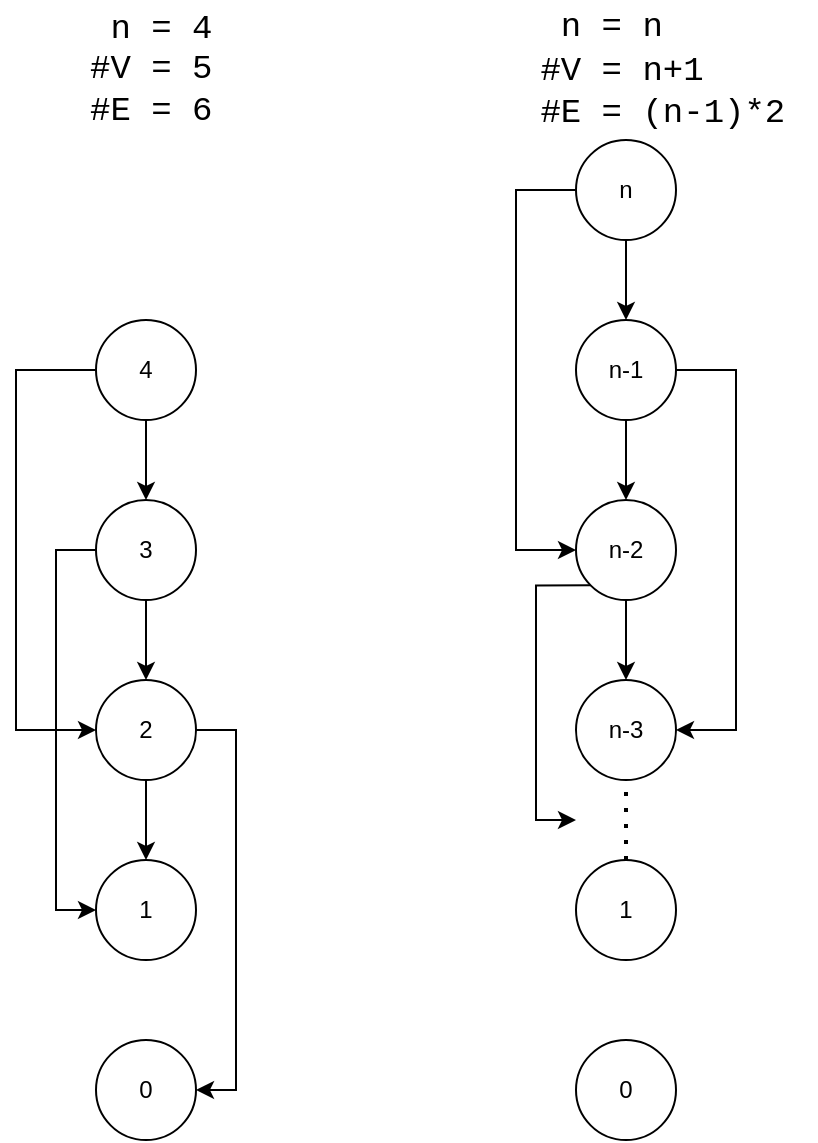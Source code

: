 <mxfile version="15.6.0" type="device"><diagram id="3ciqc4h6FJ887mv7yYsH" name="Page-1"><mxGraphModel dx="1426" dy="769" grid="1" gridSize="10" guides="1" tooltips="1" connect="1" arrows="1" fold="1" page="1" pageScale="1" pageWidth="850" pageHeight="1100" math="0" shadow="0"><root><mxCell id="0"/><mxCell id="1" parent="0"/><mxCell id="bgOTesp-XZl6YPLEZrcX-4" style="edgeStyle=orthogonalEdgeStyle;rounded=0;orthogonalLoop=1;jettySize=auto;html=1;exitX=0.5;exitY=1;exitDx=0;exitDy=0;entryX=0.5;entryY=0;entryDx=0;entryDy=0;" edge="1" parent="1" source="bgOTesp-XZl6YPLEZrcX-1" target="bgOTesp-XZl6YPLEZrcX-2"><mxGeometry relative="1" as="geometry"/></mxCell><mxCell id="bgOTesp-XZl6YPLEZrcX-17" style="edgeStyle=orthogonalEdgeStyle;rounded=0;orthogonalLoop=1;jettySize=auto;html=1;exitX=0;exitY=0.5;exitDx=0;exitDy=0;entryX=0;entryY=0.5;entryDx=0;entryDy=0;" edge="1" parent="1" source="bgOTesp-XZl6YPLEZrcX-1" target="bgOTesp-XZl6YPLEZrcX-3"><mxGeometry relative="1" as="geometry"><Array as="points"><mxPoint x="290" y="215"/><mxPoint x="290" y="395"/></Array></mxGeometry></mxCell><mxCell id="bgOTesp-XZl6YPLEZrcX-1" value="n" style="ellipse;whiteSpace=wrap;html=1;aspect=fixed;" vertex="1" parent="1"><mxGeometry x="320" y="190" width="50" height="50" as="geometry"/></mxCell><mxCell id="bgOTesp-XZl6YPLEZrcX-5" style="edgeStyle=orthogonalEdgeStyle;rounded=0;orthogonalLoop=1;jettySize=auto;html=1;exitX=0.5;exitY=1;exitDx=0;exitDy=0;entryX=0.5;entryY=0;entryDx=0;entryDy=0;" edge="1" parent="1" source="bgOTesp-XZl6YPLEZrcX-2" target="bgOTesp-XZl6YPLEZrcX-3"><mxGeometry relative="1" as="geometry"/></mxCell><mxCell id="bgOTesp-XZl6YPLEZrcX-19" style="edgeStyle=orthogonalEdgeStyle;rounded=0;orthogonalLoop=1;jettySize=auto;html=1;exitX=1;exitY=0.5;exitDx=0;exitDy=0;entryX=1;entryY=0.5;entryDx=0;entryDy=0;" edge="1" parent="1" source="bgOTesp-XZl6YPLEZrcX-2" target="bgOTesp-XZl6YPLEZrcX-7"><mxGeometry relative="1" as="geometry"><Array as="points"><mxPoint x="400" y="305"/><mxPoint x="400" y="485"/></Array></mxGeometry></mxCell><mxCell id="bgOTesp-XZl6YPLEZrcX-2" value="n-1" style="ellipse;whiteSpace=wrap;html=1;aspect=fixed;" vertex="1" parent="1"><mxGeometry x="320" y="280" width="50" height="50" as="geometry"/></mxCell><mxCell id="bgOTesp-XZl6YPLEZrcX-8" style="edgeStyle=orthogonalEdgeStyle;rounded=0;orthogonalLoop=1;jettySize=auto;html=1;exitX=0.5;exitY=1;exitDx=0;exitDy=0;entryX=0.5;entryY=0;entryDx=0;entryDy=0;" edge="1" parent="1" source="bgOTesp-XZl6YPLEZrcX-3" target="bgOTesp-XZl6YPLEZrcX-7"><mxGeometry relative="1" as="geometry"/></mxCell><mxCell id="bgOTesp-XZl6YPLEZrcX-21" style="edgeStyle=orthogonalEdgeStyle;rounded=0;orthogonalLoop=1;jettySize=auto;html=1;exitX=0;exitY=1;exitDx=0;exitDy=0;" edge="1" parent="1" source="bgOTesp-XZl6YPLEZrcX-3"><mxGeometry relative="1" as="geometry"><mxPoint x="320" y="530" as="targetPoint"/><Array as="points"><mxPoint x="300" y="413"/><mxPoint x="300" y="530"/></Array></mxGeometry></mxCell><mxCell id="bgOTesp-XZl6YPLEZrcX-3" value="n-2" style="ellipse;whiteSpace=wrap;html=1;aspect=fixed;" vertex="1" parent="1"><mxGeometry x="320" y="370" width="50" height="50" as="geometry"/></mxCell><mxCell id="bgOTesp-XZl6YPLEZrcX-7" value="n-3" style="ellipse;whiteSpace=wrap;html=1;aspect=fixed;" vertex="1" parent="1"><mxGeometry x="320" y="460" width="50" height="50" as="geometry"/></mxCell><mxCell id="bgOTesp-XZl6YPLEZrcX-11" value="1" style="ellipse;whiteSpace=wrap;html=1;aspect=fixed;" vertex="1" parent="1"><mxGeometry x="320" y="550" width="50" height="50" as="geometry"/></mxCell><mxCell id="bgOTesp-XZl6YPLEZrcX-12" value="" style="endArrow=none;dashed=1;html=1;dashPattern=1 3;strokeWidth=2;rounded=0;entryX=0.5;entryY=1;entryDx=0;entryDy=0;exitX=0.5;exitY=0;exitDx=0;exitDy=0;" edge="1" parent="1" source="bgOTesp-XZl6YPLEZrcX-11" target="bgOTesp-XZl6YPLEZrcX-7"><mxGeometry width="50" height="50" relative="1" as="geometry"><mxPoint x="345" y="540" as="sourcePoint"/><mxPoint x="450" y="570" as="targetPoint"/></mxGeometry></mxCell><mxCell id="bgOTesp-XZl6YPLEZrcX-14" value="0" style="ellipse;whiteSpace=wrap;html=1;aspect=fixed;" vertex="1" parent="1"><mxGeometry x="320" y="640" width="50" height="50" as="geometry"/></mxCell><mxCell id="bgOTesp-XZl6YPLEZrcX-28" style="edgeStyle=orthogonalEdgeStyle;rounded=0;orthogonalLoop=1;jettySize=auto;html=1;exitX=0.5;exitY=1;exitDx=0;exitDy=0;entryX=0.5;entryY=0;entryDx=0;entryDy=0;" edge="1" parent="1" source="bgOTesp-XZl6YPLEZrcX-23" target="bgOTesp-XZl6YPLEZrcX-24"><mxGeometry relative="1" as="geometry"/></mxCell><mxCell id="bgOTesp-XZl6YPLEZrcX-34" style="edgeStyle=orthogonalEdgeStyle;rounded=0;orthogonalLoop=1;jettySize=auto;html=1;exitX=0;exitY=0.5;exitDx=0;exitDy=0;entryX=0;entryY=0.5;entryDx=0;entryDy=0;" edge="1" parent="1" source="bgOTesp-XZl6YPLEZrcX-23" target="bgOTesp-XZl6YPLEZrcX-25"><mxGeometry relative="1" as="geometry"><Array as="points"><mxPoint x="40" y="305"/><mxPoint x="40" y="485"/></Array></mxGeometry></mxCell><mxCell id="bgOTesp-XZl6YPLEZrcX-23" value="4" style="ellipse;whiteSpace=wrap;html=1;aspect=fixed;" vertex="1" parent="1"><mxGeometry x="80" y="280" width="50" height="50" as="geometry"/></mxCell><mxCell id="bgOTesp-XZl6YPLEZrcX-29" style="edgeStyle=orthogonalEdgeStyle;rounded=0;orthogonalLoop=1;jettySize=auto;html=1;exitX=0.5;exitY=1;exitDx=0;exitDy=0;entryX=0.5;entryY=0;entryDx=0;entryDy=0;" edge="1" parent="1" source="bgOTesp-XZl6YPLEZrcX-24" target="bgOTesp-XZl6YPLEZrcX-25"><mxGeometry relative="1" as="geometry"/></mxCell><mxCell id="bgOTesp-XZl6YPLEZrcX-32" style="edgeStyle=orthogonalEdgeStyle;rounded=0;orthogonalLoop=1;jettySize=auto;html=1;exitX=0;exitY=0.5;exitDx=0;exitDy=0;entryX=0;entryY=0.5;entryDx=0;entryDy=0;" edge="1" parent="1" source="bgOTesp-XZl6YPLEZrcX-24" target="bgOTesp-XZl6YPLEZrcX-26"><mxGeometry relative="1" as="geometry"/></mxCell><mxCell id="bgOTesp-XZl6YPLEZrcX-24" value="3" style="ellipse;whiteSpace=wrap;html=1;aspect=fixed;" vertex="1" parent="1"><mxGeometry x="80" y="370" width="50" height="50" as="geometry"/></mxCell><mxCell id="bgOTesp-XZl6YPLEZrcX-30" style="edgeStyle=orthogonalEdgeStyle;rounded=0;orthogonalLoop=1;jettySize=auto;html=1;exitX=0.5;exitY=1;exitDx=0;exitDy=0;entryX=0.5;entryY=0;entryDx=0;entryDy=0;" edge="1" parent="1" source="bgOTesp-XZl6YPLEZrcX-25" target="bgOTesp-XZl6YPLEZrcX-26"><mxGeometry relative="1" as="geometry"/></mxCell><mxCell id="bgOTesp-XZl6YPLEZrcX-31" style="edgeStyle=orthogonalEdgeStyle;rounded=0;orthogonalLoop=1;jettySize=auto;html=1;exitX=1;exitY=0.5;exitDx=0;exitDy=0;entryX=1;entryY=0.5;entryDx=0;entryDy=0;" edge="1" parent="1" source="bgOTesp-XZl6YPLEZrcX-25" target="bgOTesp-XZl6YPLEZrcX-27"><mxGeometry relative="1" as="geometry"/></mxCell><mxCell id="bgOTesp-XZl6YPLEZrcX-25" value="2" style="ellipse;whiteSpace=wrap;html=1;aspect=fixed;" vertex="1" parent="1"><mxGeometry x="80" y="460" width="50" height="50" as="geometry"/></mxCell><mxCell id="bgOTesp-XZl6YPLEZrcX-26" value="1" style="ellipse;whiteSpace=wrap;html=1;aspect=fixed;" vertex="1" parent="1"><mxGeometry x="80" y="550" width="50" height="50" as="geometry"/></mxCell><mxCell id="bgOTesp-XZl6YPLEZrcX-27" value="0" style="ellipse;whiteSpace=wrap;html=1;aspect=fixed;" vertex="1" parent="1"><mxGeometry x="80" y="640" width="50" height="50" as="geometry"/></mxCell><mxCell id="bgOTesp-XZl6YPLEZrcX-35" value="&amp;nbsp;n = 4&lt;br style=&quot;font-size: 17px&quot;&gt;#V = 5&lt;br style=&quot;font-size: 17px&quot;&gt;#E = 6" style="text;html=1;align=left;verticalAlign=middle;resizable=0;points=[];autosize=1;strokeColor=none;fillColor=none;fontSize=17;fontFamily=Courier New;" vertex="1" parent="1"><mxGeometry x="75" y="120" width="80" height="70" as="geometry"/></mxCell><mxCell id="bgOTesp-XZl6YPLEZrcX-36" value="&lt;font face=&quot;Courier New&quot;&gt;&amp;nbsp; n = n&lt;br style=&quot;font-size: 17px&quot;&gt;&amp;nbsp;#V = n+1&lt;br style=&quot;font-size: 17px&quot;&gt;&amp;nbsp;#E = (n-1)*2&lt;/font&gt;" style="text;html=1;align=left;verticalAlign=middle;resizable=0;points=[];autosize=1;strokeColor=none;fillColor=none;fontSize=17;" vertex="1" parent="1"><mxGeometry x="290" y="120" width="150" height="70" as="geometry"/></mxCell></root></mxGraphModel></diagram></mxfile>